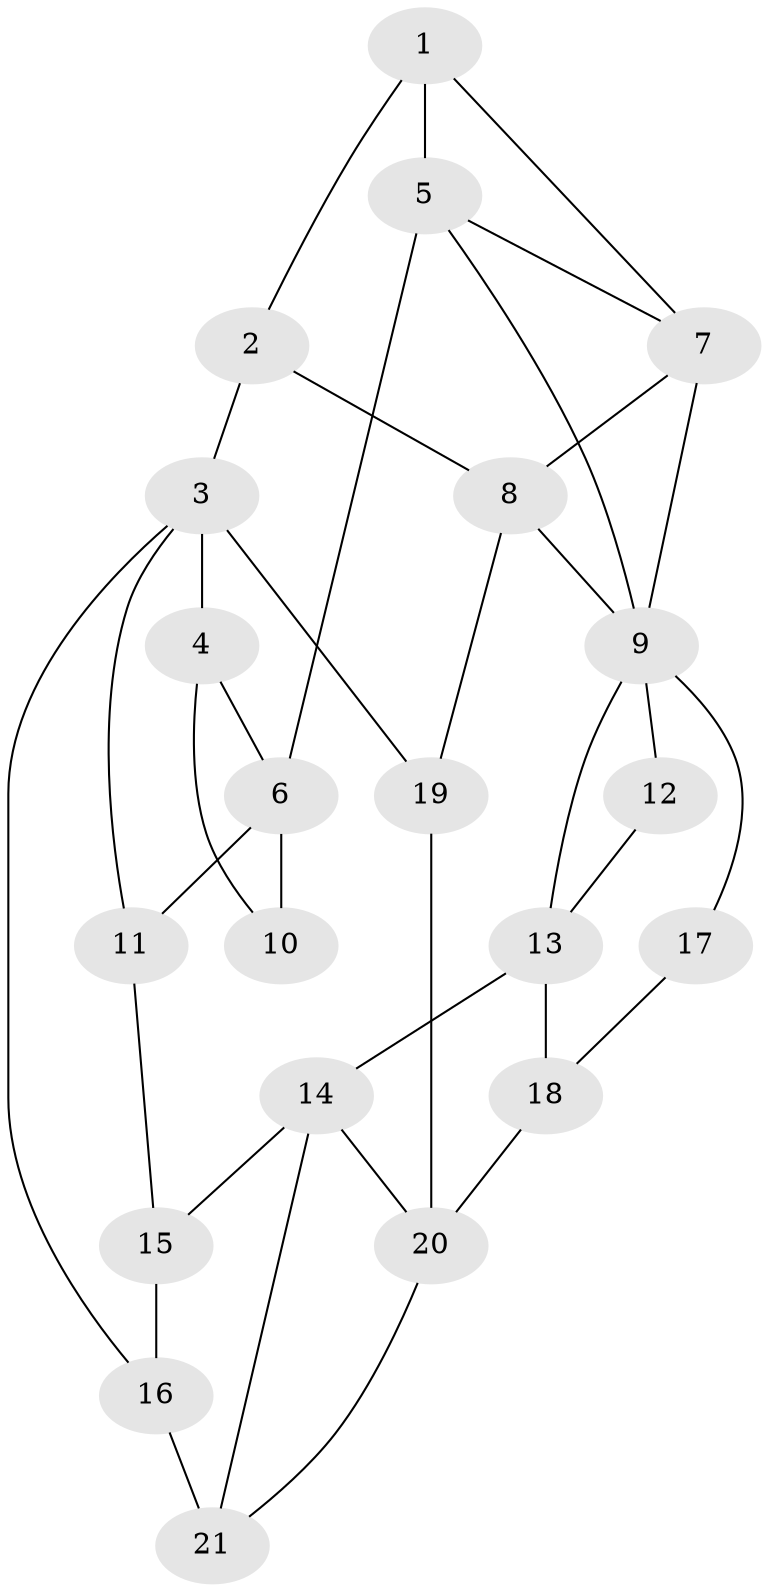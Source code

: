 // original degree distribution, {3: 0.038461538461538464, 5: 0.5384615384615384, 4: 0.23076923076923078, 6: 0.19230769230769232}
// Generated by graph-tools (version 1.1) at 2025/54/03/04/25 22:54:33]
// undirected, 21 vertices, 36 edges
graph export_dot {
  node [color=gray90,style=filled];
  1;
  2;
  3;
  4;
  5;
  6;
  7;
  8;
  9;
  10;
  11;
  12;
  13;
  14;
  15;
  16;
  17;
  18;
  19;
  20;
  21;
  1 -- 2 [weight=1.0];
  1 -- 5 [weight=1.0];
  1 -- 7 [weight=1.0];
  2 -- 3 [weight=2.0];
  2 -- 8 [weight=1.0];
  3 -- 4 [weight=1.0];
  3 -- 11 [weight=1.0];
  3 -- 16 [weight=2.0];
  3 -- 19 [weight=1.0];
  4 -- 6 [weight=1.0];
  4 -- 10 [weight=2.0];
  5 -- 6 [weight=2.0];
  5 -- 7 [weight=1.0];
  5 -- 9 [weight=1.0];
  6 -- 10 [weight=1.0];
  6 -- 11 [weight=2.0];
  7 -- 8 [weight=1.0];
  7 -- 9 [weight=1.0];
  8 -- 9 [weight=1.0];
  8 -- 19 [weight=1.0];
  9 -- 12 [weight=1.0];
  9 -- 13 [weight=1.0];
  9 -- 17 [weight=1.0];
  11 -- 15 [weight=1.0];
  12 -- 13 [weight=2.0];
  13 -- 14 [weight=2.0];
  13 -- 18 [weight=1.0];
  14 -- 15 [weight=1.0];
  14 -- 20 [weight=1.0];
  14 -- 21 [weight=1.0];
  15 -- 16 [weight=1.0];
  16 -- 21 [weight=2.0];
  17 -- 18 [weight=2.0];
  18 -- 20 [weight=2.0];
  19 -- 20 [weight=2.0];
  20 -- 21 [weight=1.0];
}
